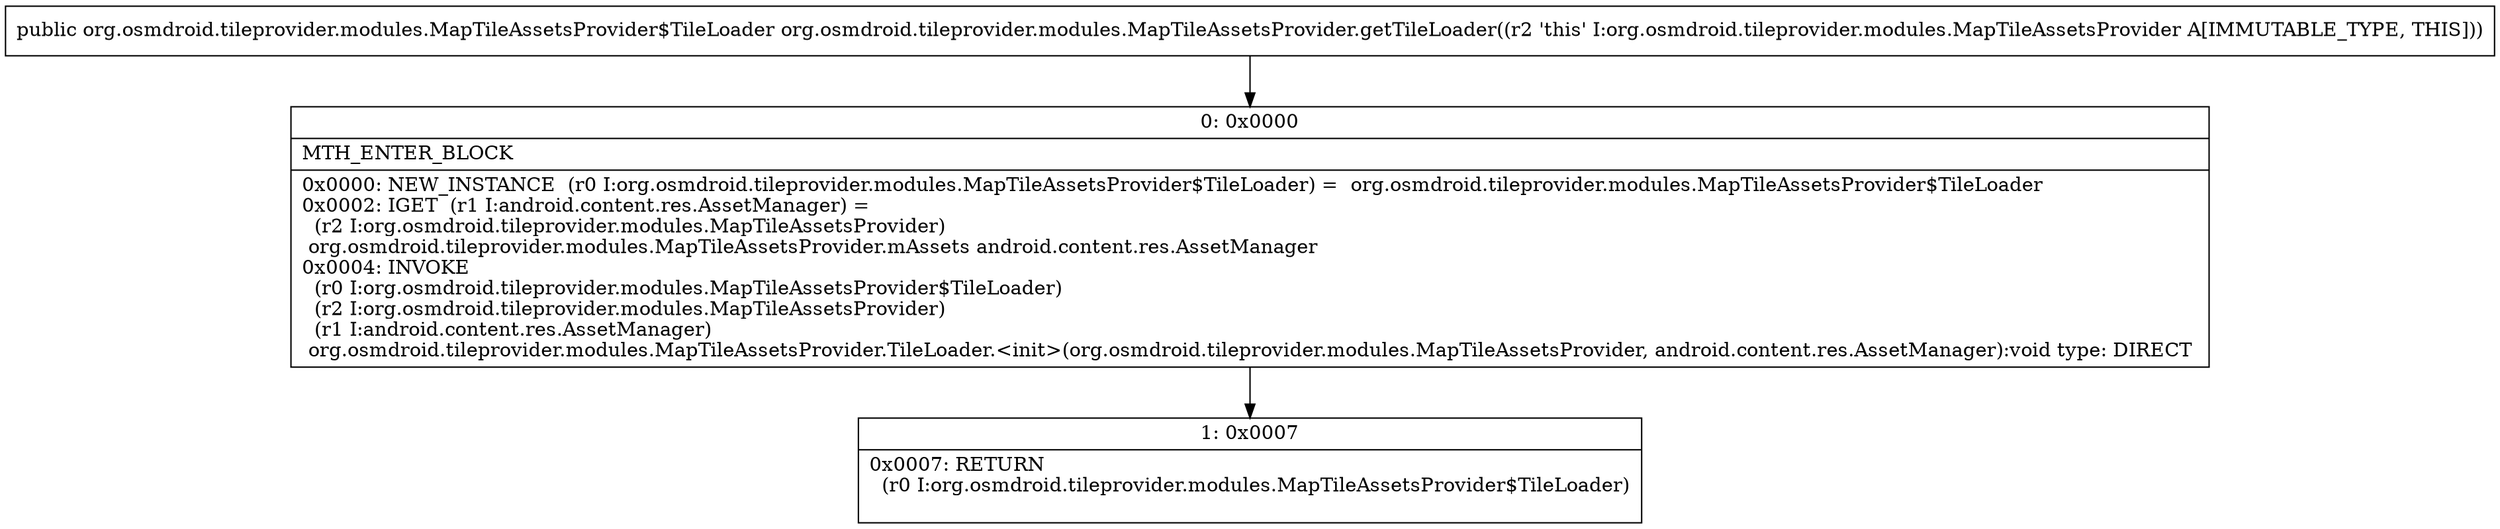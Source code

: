 digraph "CFG fororg.osmdroid.tileprovider.modules.MapTileAssetsProvider.getTileLoader()Lorg\/osmdroid\/tileprovider\/modules\/MapTileAssetsProvider$TileLoader;" {
Node_0 [shape=record,label="{0\:\ 0x0000|MTH_ENTER_BLOCK\l|0x0000: NEW_INSTANCE  (r0 I:org.osmdroid.tileprovider.modules.MapTileAssetsProvider$TileLoader) =  org.osmdroid.tileprovider.modules.MapTileAssetsProvider$TileLoader \l0x0002: IGET  (r1 I:android.content.res.AssetManager) = \l  (r2 I:org.osmdroid.tileprovider.modules.MapTileAssetsProvider)\l org.osmdroid.tileprovider.modules.MapTileAssetsProvider.mAssets android.content.res.AssetManager \l0x0004: INVOKE  \l  (r0 I:org.osmdroid.tileprovider.modules.MapTileAssetsProvider$TileLoader)\l  (r2 I:org.osmdroid.tileprovider.modules.MapTileAssetsProvider)\l  (r1 I:android.content.res.AssetManager)\l org.osmdroid.tileprovider.modules.MapTileAssetsProvider.TileLoader.\<init\>(org.osmdroid.tileprovider.modules.MapTileAssetsProvider, android.content.res.AssetManager):void type: DIRECT \l}"];
Node_1 [shape=record,label="{1\:\ 0x0007|0x0007: RETURN  \l  (r0 I:org.osmdroid.tileprovider.modules.MapTileAssetsProvider$TileLoader)\l \l}"];
MethodNode[shape=record,label="{public org.osmdroid.tileprovider.modules.MapTileAssetsProvider$TileLoader org.osmdroid.tileprovider.modules.MapTileAssetsProvider.getTileLoader((r2 'this' I:org.osmdroid.tileprovider.modules.MapTileAssetsProvider A[IMMUTABLE_TYPE, THIS])) }"];
MethodNode -> Node_0;
Node_0 -> Node_1;
}


